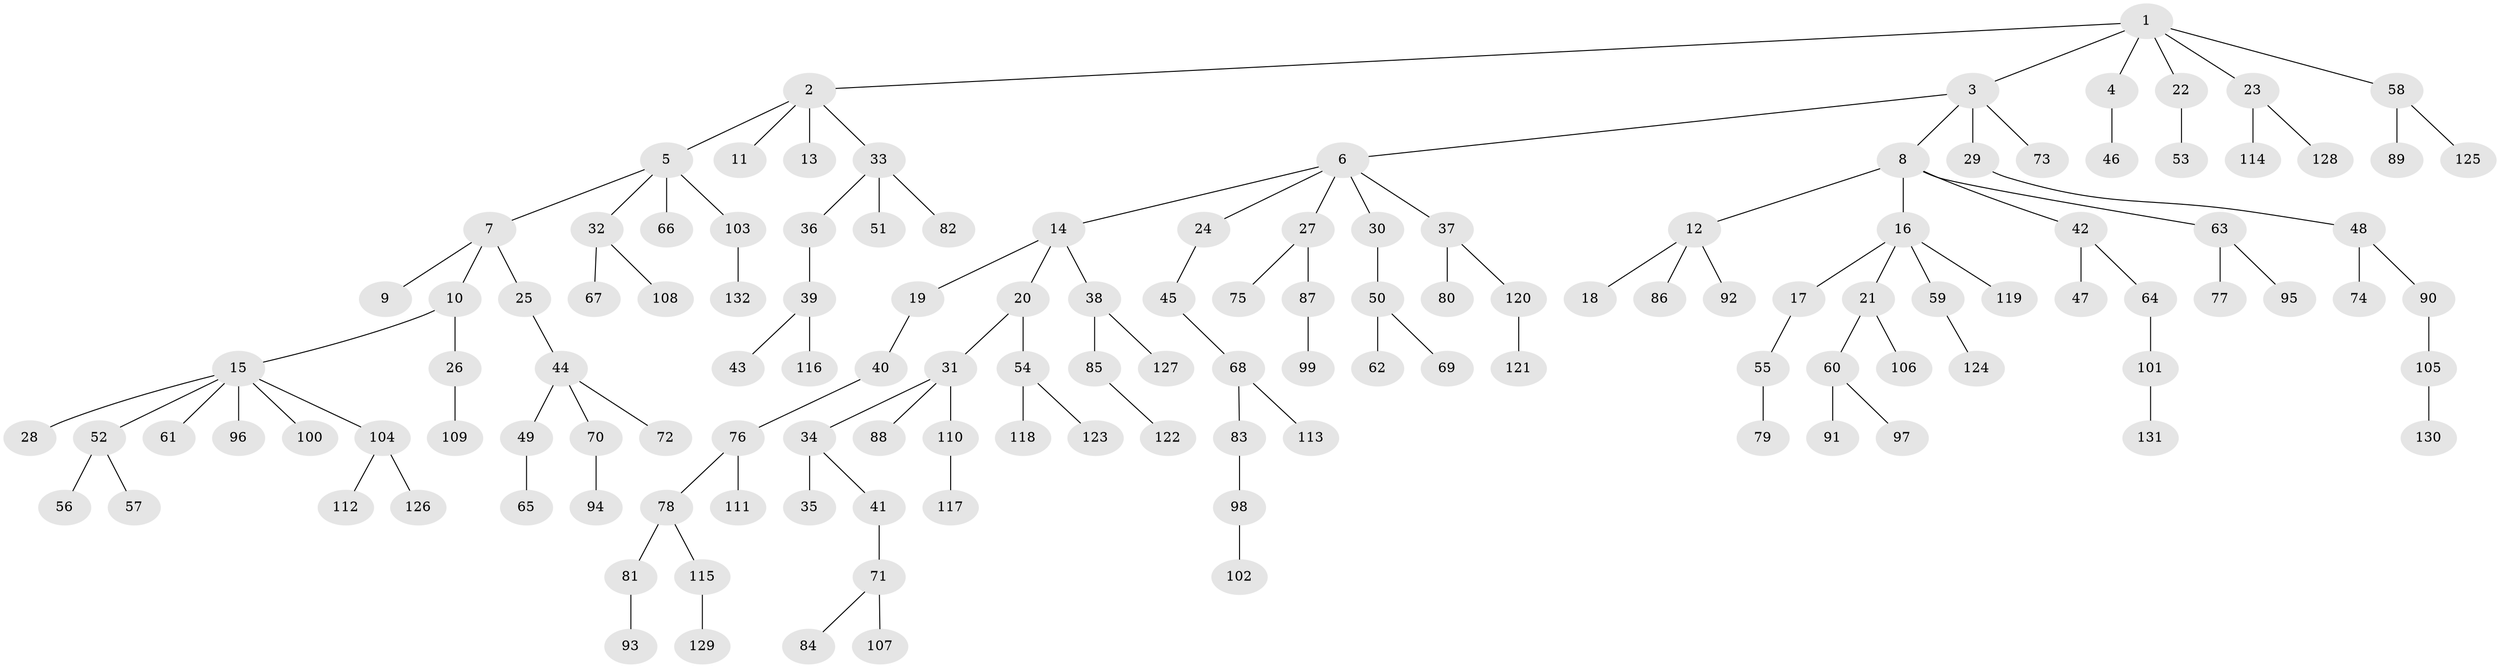 // Generated by graph-tools (version 1.1) at 2025/52/03/09/25 04:52:49]
// undirected, 132 vertices, 131 edges
graph export_dot {
graph [start="1"]
  node [color=gray90,style=filled];
  1;
  2;
  3;
  4;
  5;
  6;
  7;
  8;
  9;
  10;
  11;
  12;
  13;
  14;
  15;
  16;
  17;
  18;
  19;
  20;
  21;
  22;
  23;
  24;
  25;
  26;
  27;
  28;
  29;
  30;
  31;
  32;
  33;
  34;
  35;
  36;
  37;
  38;
  39;
  40;
  41;
  42;
  43;
  44;
  45;
  46;
  47;
  48;
  49;
  50;
  51;
  52;
  53;
  54;
  55;
  56;
  57;
  58;
  59;
  60;
  61;
  62;
  63;
  64;
  65;
  66;
  67;
  68;
  69;
  70;
  71;
  72;
  73;
  74;
  75;
  76;
  77;
  78;
  79;
  80;
  81;
  82;
  83;
  84;
  85;
  86;
  87;
  88;
  89;
  90;
  91;
  92;
  93;
  94;
  95;
  96;
  97;
  98;
  99;
  100;
  101;
  102;
  103;
  104;
  105;
  106;
  107;
  108;
  109;
  110;
  111;
  112;
  113;
  114;
  115;
  116;
  117;
  118;
  119;
  120;
  121;
  122;
  123;
  124;
  125;
  126;
  127;
  128;
  129;
  130;
  131;
  132;
  1 -- 2;
  1 -- 3;
  1 -- 4;
  1 -- 22;
  1 -- 23;
  1 -- 58;
  2 -- 5;
  2 -- 11;
  2 -- 13;
  2 -- 33;
  3 -- 6;
  3 -- 8;
  3 -- 29;
  3 -- 73;
  4 -- 46;
  5 -- 7;
  5 -- 32;
  5 -- 66;
  5 -- 103;
  6 -- 14;
  6 -- 24;
  6 -- 27;
  6 -- 30;
  6 -- 37;
  7 -- 9;
  7 -- 10;
  7 -- 25;
  8 -- 12;
  8 -- 16;
  8 -- 42;
  8 -- 63;
  10 -- 15;
  10 -- 26;
  12 -- 18;
  12 -- 86;
  12 -- 92;
  14 -- 19;
  14 -- 20;
  14 -- 38;
  15 -- 28;
  15 -- 52;
  15 -- 61;
  15 -- 96;
  15 -- 100;
  15 -- 104;
  16 -- 17;
  16 -- 21;
  16 -- 59;
  16 -- 119;
  17 -- 55;
  19 -- 40;
  20 -- 31;
  20 -- 54;
  21 -- 60;
  21 -- 106;
  22 -- 53;
  23 -- 114;
  23 -- 128;
  24 -- 45;
  25 -- 44;
  26 -- 109;
  27 -- 75;
  27 -- 87;
  29 -- 48;
  30 -- 50;
  31 -- 34;
  31 -- 88;
  31 -- 110;
  32 -- 67;
  32 -- 108;
  33 -- 36;
  33 -- 51;
  33 -- 82;
  34 -- 35;
  34 -- 41;
  36 -- 39;
  37 -- 80;
  37 -- 120;
  38 -- 85;
  38 -- 127;
  39 -- 43;
  39 -- 116;
  40 -- 76;
  41 -- 71;
  42 -- 47;
  42 -- 64;
  44 -- 49;
  44 -- 70;
  44 -- 72;
  45 -- 68;
  48 -- 74;
  48 -- 90;
  49 -- 65;
  50 -- 62;
  50 -- 69;
  52 -- 56;
  52 -- 57;
  54 -- 118;
  54 -- 123;
  55 -- 79;
  58 -- 89;
  58 -- 125;
  59 -- 124;
  60 -- 91;
  60 -- 97;
  63 -- 77;
  63 -- 95;
  64 -- 101;
  68 -- 83;
  68 -- 113;
  70 -- 94;
  71 -- 84;
  71 -- 107;
  76 -- 78;
  76 -- 111;
  78 -- 81;
  78 -- 115;
  81 -- 93;
  83 -- 98;
  85 -- 122;
  87 -- 99;
  90 -- 105;
  98 -- 102;
  101 -- 131;
  103 -- 132;
  104 -- 112;
  104 -- 126;
  105 -- 130;
  110 -- 117;
  115 -- 129;
  120 -- 121;
}
